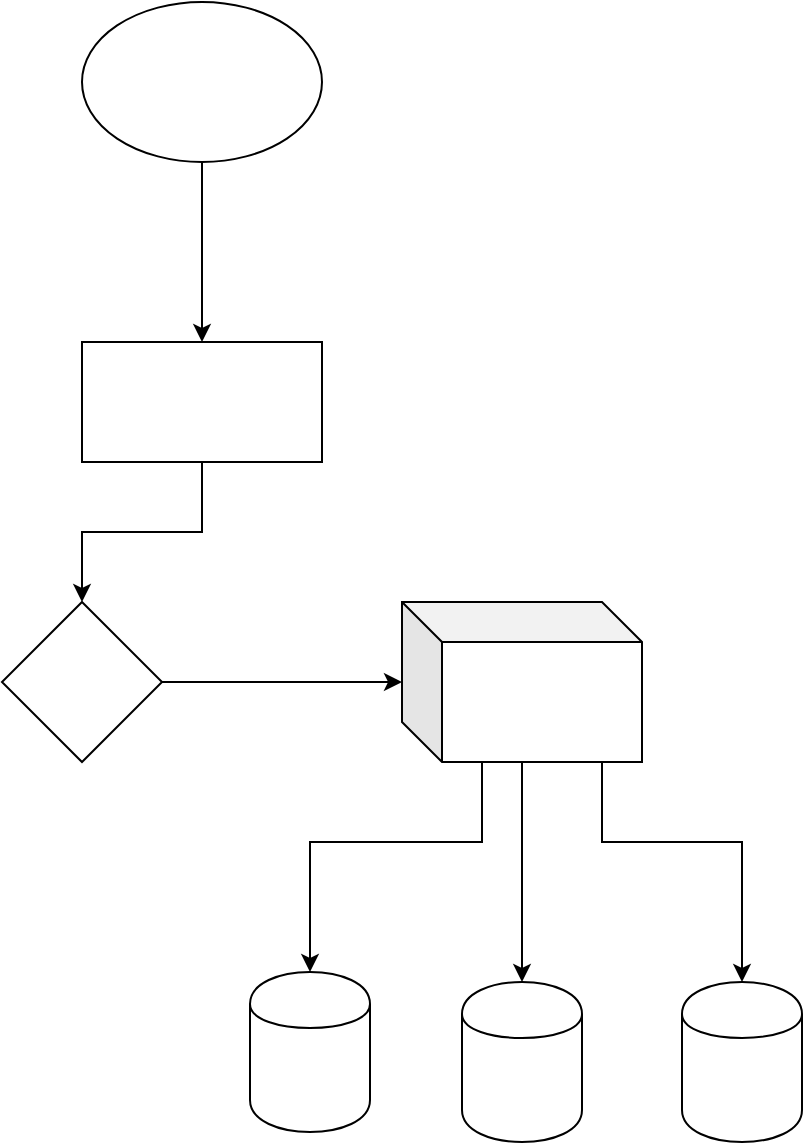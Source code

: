 <mxfile version="13.6.2" type="github">
  <diagram id="lgvWNHFAwYmxlft_kGhD" name="Page-1">
    <mxGraphModel dx="1038" dy="548" grid="1" gridSize="10" guides="1" tooltips="1" connect="1" arrows="1" fold="1" page="1" pageScale="1" pageWidth="827" pageHeight="1169" math="0" shadow="0">
      <root>
        <mxCell id="0" />
        <mxCell id="1" parent="0" />
        <mxCell id="znKaycgS90jpVU7poeeq-3" value="" style="edgeStyle=orthogonalEdgeStyle;rounded=0;orthogonalLoop=1;jettySize=auto;html=1;" edge="1" parent="1" source="znKaycgS90jpVU7poeeq-1" target="znKaycgS90jpVU7poeeq-2">
          <mxGeometry relative="1" as="geometry" />
        </mxCell>
        <mxCell id="znKaycgS90jpVU7poeeq-1" value="" style="ellipse;whiteSpace=wrap;html=1;" vertex="1" parent="1">
          <mxGeometry x="270" y="100" width="120" height="80" as="geometry" />
        </mxCell>
        <mxCell id="znKaycgS90jpVU7poeeq-5" value="" style="edgeStyle=orthogonalEdgeStyle;rounded=0;orthogonalLoop=1;jettySize=auto;html=1;" edge="1" parent="1" source="znKaycgS90jpVU7poeeq-2" target="znKaycgS90jpVU7poeeq-4">
          <mxGeometry relative="1" as="geometry" />
        </mxCell>
        <mxCell id="znKaycgS90jpVU7poeeq-2" value="" style="whiteSpace=wrap;html=1;" vertex="1" parent="1">
          <mxGeometry x="270" y="270" width="120" height="60" as="geometry" />
        </mxCell>
        <mxCell id="znKaycgS90jpVU7poeeq-7" value="" style="edgeStyle=orthogonalEdgeStyle;rounded=0;orthogonalLoop=1;jettySize=auto;html=1;" edge="1" parent="1" source="znKaycgS90jpVU7poeeq-4" target="znKaycgS90jpVU7poeeq-6">
          <mxGeometry relative="1" as="geometry" />
        </mxCell>
        <mxCell id="znKaycgS90jpVU7poeeq-4" value="" style="rhombus;whiteSpace=wrap;html=1;" vertex="1" parent="1">
          <mxGeometry x="230" y="400" width="80" height="80" as="geometry" />
        </mxCell>
        <mxCell id="znKaycgS90jpVU7poeeq-9" value="" style="edgeStyle=orthogonalEdgeStyle;rounded=0;orthogonalLoop=1;jettySize=auto;html=1;entryX=0.5;entryY=0;entryDx=0;entryDy=0;" edge="1" parent="1" target="znKaycgS90jpVU7poeeq-11">
          <mxGeometry relative="1" as="geometry">
            <mxPoint x="490" y="480" as="sourcePoint" />
            <Array as="points">
              <mxPoint x="470" y="480" />
              <mxPoint x="470" y="520" />
              <mxPoint x="384" y="520" />
            </Array>
          </mxGeometry>
        </mxCell>
        <mxCell id="znKaycgS90jpVU7poeeq-13" value="" style="edgeStyle=orthogonalEdgeStyle;rounded=0;orthogonalLoop=1;jettySize=auto;html=1;entryX=0.5;entryY=0;entryDx=0;entryDy=0;" edge="1" parent="1" source="znKaycgS90jpVU7poeeq-6" target="znKaycgS90jpVU7poeeq-10">
          <mxGeometry relative="1" as="geometry">
            <Array as="points">
              <mxPoint x="530" y="520" />
              <mxPoint x="600" y="520" />
            </Array>
          </mxGeometry>
        </mxCell>
        <mxCell id="znKaycgS90jpVU7poeeq-14" value="" style="edgeStyle=orthogonalEdgeStyle;rounded=0;orthogonalLoop=1;jettySize=auto;html=1;" edge="1" parent="1" source="znKaycgS90jpVU7poeeq-6" target="znKaycgS90jpVU7poeeq-8">
          <mxGeometry relative="1" as="geometry" />
        </mxCell>
        <mxCell id="znKaycgS90jpVU7poeeq-6" value="" style="shape=cube;whiteSpace=wrap;html=1;boundedLbl=1;backgroundOutline=1;darkOpacity=0.05;darkOpacity2=0.1;" vertex="1" parent="1">
          <mxGeometry x="430" y="400" width="120" height="80" as="geometry" />
        </mxCell>
        <mxCell id="znKaycgS90jpVU7poeeq-8" value="" style="shape=cylinder;whiteSpace=wrap;html=1;boundedLbl=1;backgroundOutline=1;" vertex="1" parent="1">
          <mxGeometry x="460" y="590" width="60" height="80" as="geometry" />
        </mxCell>
        <mxCell id="znKaycgS90jpVU7poeeq-10" value="" style="shape=cylinder;whiteSpace=wrap;html=1;boundedLbl=1;backgroundOutline=1;" vertex="1" parent="1">
          <mxGeometry x="570" y="590" width="60" height="80" as="geometry" />
        </mxCell>
        <mxCell id="znKaycgS90jpVU7poeeq-11" value="" style="shape=cylinder;whiteSpace=wrap;html=1;boundedLbl=1;backgroundOutline=1;" vertex="1" parent="1">
          <mxGeometry x="354" y="585" width="60" height="80" as="geometry" />
        </mxCell>
      </root>
    </mxGraphModel>
  </diagram>
</mxfile>
